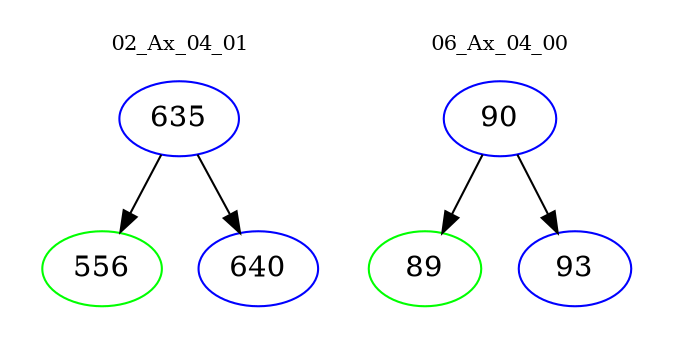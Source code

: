 digraph{
subgraph cluster_0 {
color = white
label = "02_Ax_04_01";
fontsize=10;
T0_635 [label="635", color="blue"]
T0_635 -> T0_556 [color="black"]
T0_556 [label="556", color="green"]
T0_635 -> T0_640 [color="black"]
T0_640 [label="640", color="blue"]
}
subgraph cluster_1 {
color = white
label = "06_Ax_04_00";
fontsize=10;
T1_90 [label="90", color="blue"]
T1_90 -> T1_89 [color="black"]
T1_89 [label="89", color="green"]
T1_90 -> T1_93 [color="black"]
T1_93 [label="93", color="blue"]
}
}
